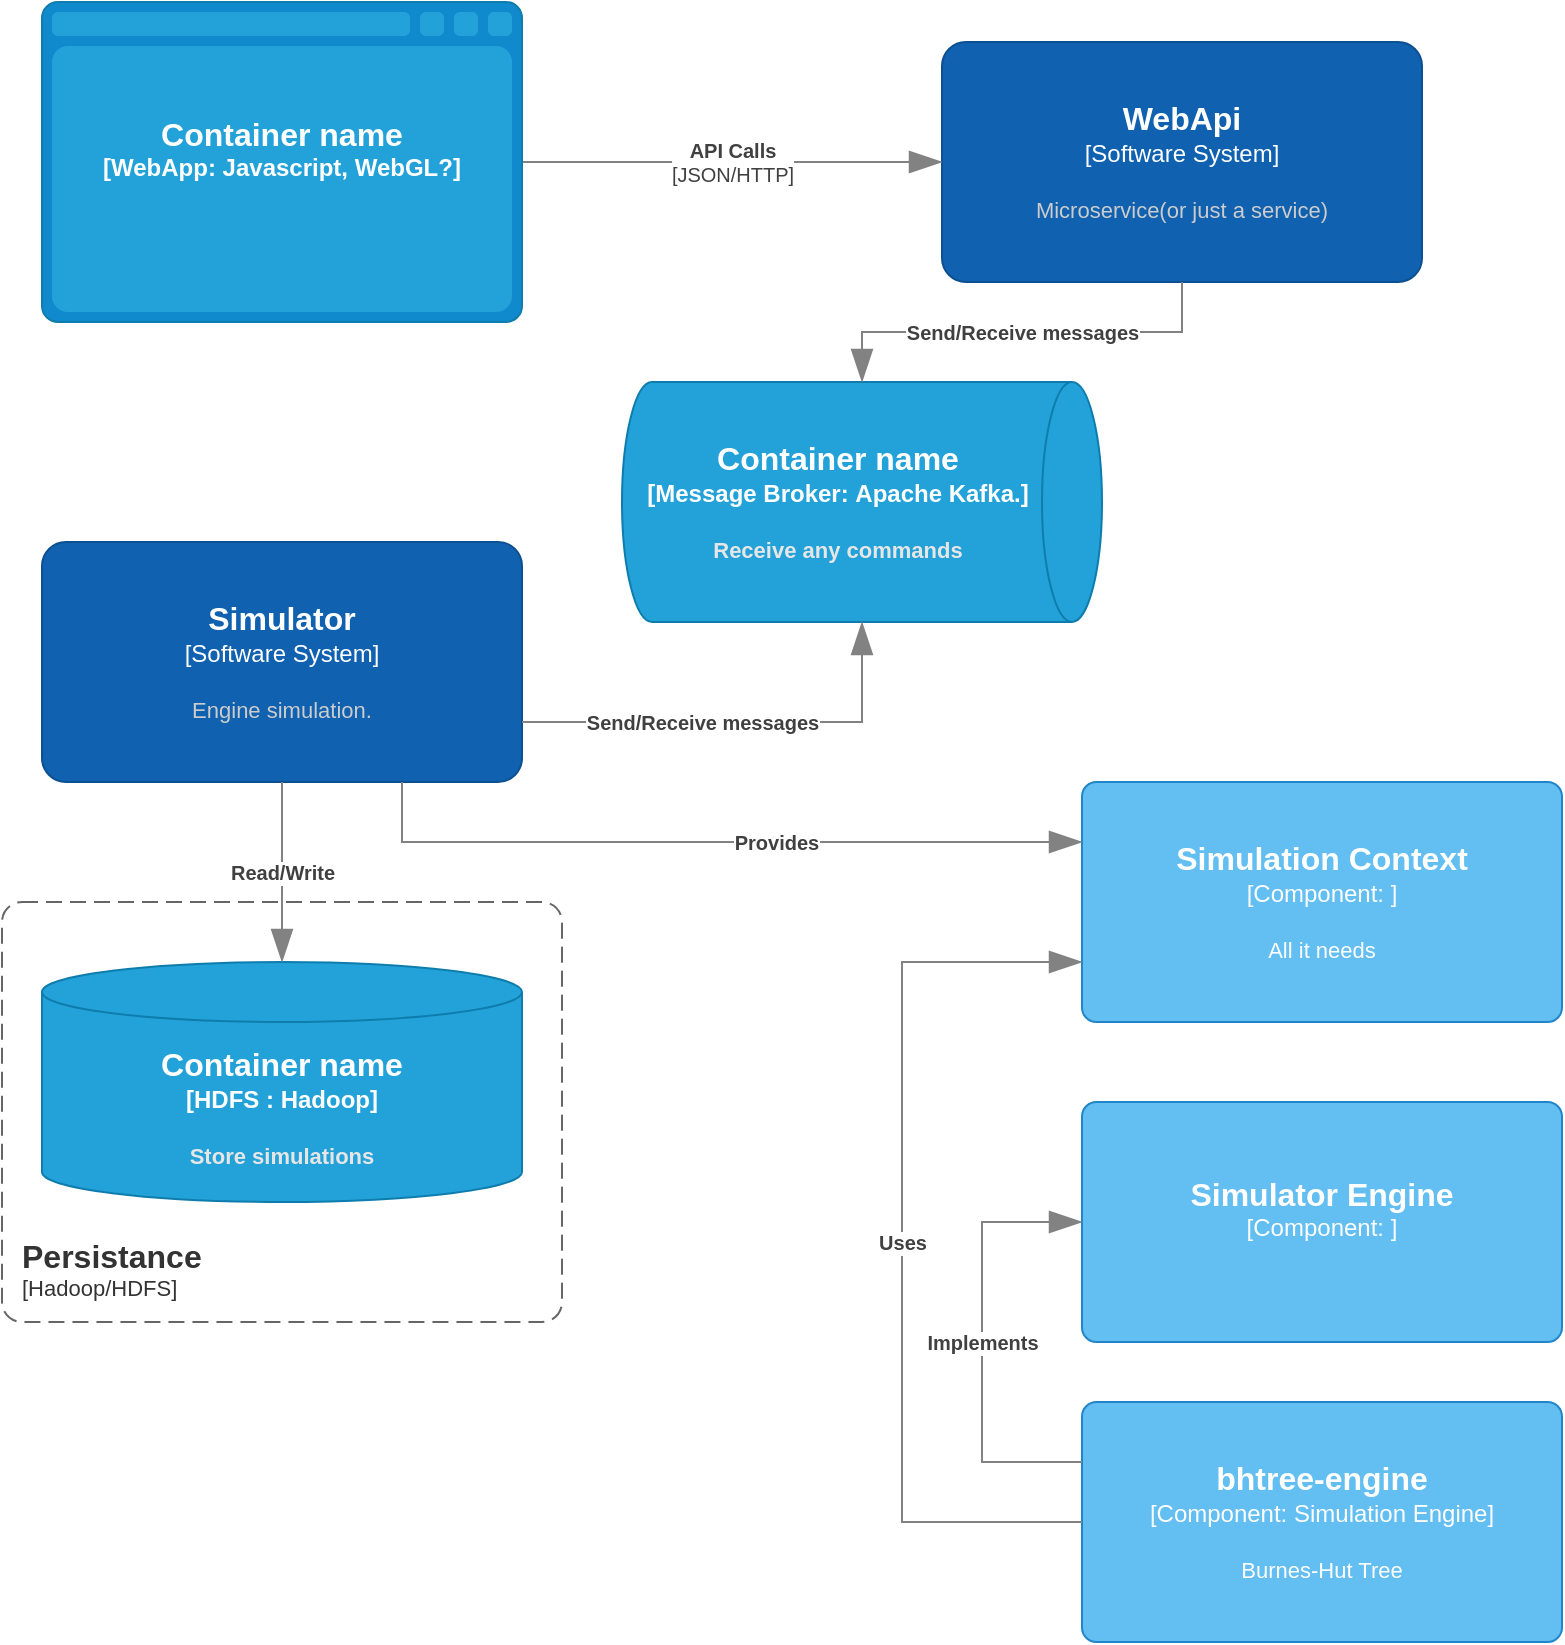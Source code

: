 <mxfile version="16.1.0" type="github" pages="5">
  <diagram id="YG-1NZGBjE733tGzRl-S" name="Diagram">
    <mxGraphModel dx="1422" dy="788" grid="1" gridSize="10" guides="1" tooltips="1" connect="1" arrows="1" fold="1" page="1" pageScale="1" pageWidth="850" pageHeight="1100" math="0" shadow="0">
      <root>
        <mxCell id="0" />
        <mxCell id="1" parent="0" />
        <mxCell id="CZbMaSfe78tSnNFLi6Lr-22" value="" style="group" parent="1" vertex="1" connectable="0">
          <mxGeometry x="50" y="490" width="280" height="210" as="geometry" />
        </mxCell>
        <object placeholders="1" c4Name="Persistance" c4Type="SystemScopeBoundary" c4Application="Hadoop/HDFS" label="&lt;font style=&quot;font-size: 16px&quot;&gt;&lt;b&gt;&lt;div style=&quot;text-align: left&quot;&gt;%c4Name%&lt;/div&gt;&lt;/b&gt;&lt;/font&gt;&lt;div style=&quot;text-align: left&quot;&gt;[%c4Application%]&lt;/div&gt;" id="CZbMaSfe78tSnNFLi6Lr-13">
          <mxCell style="rounded=1;fontSize=11;whiteSpace=wrap;html=1;dashed=1;arcSize=20;fillColor=none;strokeColor=#666666;fontColor=#333333;labelBackgroundColor=none;align=left;verticalAlign=bottom;labelBorderColor=none;spacingTop=0;spacing=10;dashPattern=8 4;metaEdit=1;rotatable=0;perimeter=rectanglePerimeter;noLabel=0;labelPadding=0;allowArrows=0;connectable=0;expand=0;recursiveResize=0;editable=1;pointerEvents=0;absoluteArcSize=1;metaData={&quot;c4Type&quot;:{&quot;editable&quot;:false}};points=[[0.25,0,0],[0.5,0,0],[0.75,0,0],[1,0.25,0],[1,0.5,0],[1,0.75,0],[0.75,1,0],[0.5,1,0],[0.25,1,0],[0,0.75,0],[0,0.5,0],[0,0.25,0]];" parent="CZbMaSfe78tSnNFLi6Lr-22" vertex="1">
            <mxGeometry width="280" height="210" as="geometry" />
          </mxCell>
        </object>
        <object placeholders="1" c4Type="Container name" c4Container="HDFS " c4Technology="Hadoop" c4Description="Store simulations" label="&lt;font style=&quot;font-size: 16px&quot;&gt;&lt;b&gt;%c4Type%&lt;/font&gt;&lt;div&gt;[%c4Container%:&amp;nbsp;%c4Technology%]&lt;/div&gt;&lt;br&gt;&lt;div&gt;&lt;font style=&quot;font-size: 11px&quot;&gt;&lt;font color=&quot;#E6E6E6&quot;&gt;%c4Description%&lt;/font&gt;&lt;/div&gt;" id="CZbMaSfe78tSnNFLi6Lr-14">
          <mxCell style="shape=cylinder3;size=15;whiteSpace=wrap;html=1;boundedLbl=1;rounded=0;labelBackgroundColor=none;fillColor=#23A2D9;fontSize=12;fontColor=#ffffff;align=center;strokeColor=#0E7DAD;metaEdit=1;points=[[0.5,0,0],[1,0.25,0],[1,0.5,0],[1,0.75,0],[0.5,1,0],[0,0.75,0],[0,0.5,0],[0,0.25,0]];metaData={&quot;c4Type&quot;:{&quot;editable&quot;:false}};resizable=0;" parent="CZbMaSfe78tSnNFLi6Lr-22" vertex="1">
            <mxGeometry x="20" y="30" width="240" height="120" as="geometry" />
          </mxCell>
        </object>
        <object placeholders="1" c4Name="Simulator" c4Type="Software System" c4Description="Engine simulation." label="&lt;font style=&quot;font-size: 16px&quot;&gt;&lt;b&gt;%c4Name%&lt;/b&gt;&lt;/font&gt;&lt;div&gt;[%c4Type%]&lt;/div&gt;&lt;br&gt;&lt;div&gt;&lt;font style=&quot;font-size: 11px&quot;&gt;&lt;font color=&quot;#cccccc&quot;&gt;%c4Description%&lt;/font&gt;&lt;/div&gt;" id="CZbMaSfe78tSnNFLi6Lr-9">
          <mxCell style="rounded=1;whiteSpace=wrap;html=1;labelBackgroundColor=none;fillColor=#1061B0;fontColor=#ffffff;align=center;arcSize=10;strokeColor=#0D5091;metaEdit=1;metaData={&quot;c4Type&quot;:{&quot;editable&quot;:false}};resizable=0;points=[[0.25,0,0],[0.5,0,0],[0.75,0,0],[1,0.25,0],[1,0.5,0],[1,0.75,0],[0.75,1,0],[0.5,1,0],[0.25,1,0],[0,0.75,0],[0,0.5,0],[0,0.25,0]];" parent="1" vertex="1">
            <mxGeometry x="70" y="310" width="240" height="120" as="geometry" />
          </mxCell>
        </object>
        <object placeholders="1" c4Name="WebApi" c4Type="Software System" c4Description="Microservice(or just a service)" label="&lt;font style=&quot;font-size: 16px&quot;&gt;&lt;b&gt;%c4Name%&lt;/b&gt;&lt;/font&gt;&lt;div&gt;[%c4Type%]&lt;/div&gt;&lt;br&gt;&lt;div&gt;&lt;font style=&quot;font-size: 11px&quot;&gt;&lt;font color=&quot;#cccccc&quot;&gt;%c4Description%&lt;/font&gt;&lt;/div&gt;" id="CZbMaSfe78tSnNFLi6Lr-10">
          <mxCell style="rounded=1;whiteSpace=wrap;html=1;labelBackgroundColor=none;fillColor=#1061B0;fontColor=#ffffff;align=center;arcSize=10;strokeColor=#0D5091;metaEdit=1;metaData={&quot;c4Type&quot;:{&quot;editable&quot;:false}};resizable=0;points=[[0.25,0,0],[0.5,0,0],[0.75,0,0],[1,0.25,0],[1,0.5,0],[1,0.75,0],[0.75,1,0],[0.5,1,0],[0.25,1,0],[0,0.75,0],[0,0.5,0],[0,0.25,0]];" parent="1" vertex="1">
            <mxGeometry x="520" y="60" width="240" height="120" as="geometry" />
          </mxCell>
        </object>
        <object placeholders="1" c4Type="Relationship" c4Description="Read/Write" label="&lt;div style=&quot;text-align: left&quot;&gt;&lt;div style=&quot;text-align: center&quot;&gt;&lt;b&gt;%c4Description%&lt;/b&gt;&lt;/div&gt;" id="CZbMaSfe78tSnNFLi6Lr-15">
          <mxCell style="endArrow=blockThin;html=1;fontSize=10;fontColor=#404040;strokeWidth=1;endFill=1;strokeColor=#828282;elbow=vertical;metaEdit=1;endSize=14;startSize=14;jumpStyle=arc;jumpSize=16;rounded=0;edgeStyle=orthogonalEdgeStyle;" parent="1" source="CZbMaSfe78tSnNFLi6Lr-9" target="CZbMaSfe78tSnNFLi6Lr-14" edge="1">
            <mxGeometry width="240" relative="1" as="geometry">
              <mxPoint x="420" y="260" as="sourcePoint" />
              <mxPoint x="660" y="260" as="targetPoint" />
            </mxGeometry>
          </mxCell>
        </object>
        <object placeholders="1" c4Type="Container name" c4Container="Message Broker" c4Technology="Apache Kafka." c4Description="Receive any commands" label="&lt;font style=&quot;font-size: 16px&quot;&gt;&lt;b&gt;%c4Type%&lt;/font&gt;&lt;div&gt;[%c4Container%:&amp;nbsp;%c4Technology%]&lt;/div&gt;&lt;br&gt;&lt;div&gt;&lt;font style=&quot;font-size: 11px&quot;&gt;&lt;font color=&quot;#E6E6E6&quot;&gt;%c4Description%&lt;/font&gt;&lt;/div&gt;" id="CZbMaSfe78tSnNFLi6Lr-17">
          <mxCell style="shape=cylinder3;size=15;direction=south;whiteSpace=wrap;html=1;boundedLbl=1;rounded=0;labelBackgroundColor=none;fillColor=#23A2D9;fontSize=12;fontColor=#ffffff;align=center;strokeColor=#0E7DAD;metaEdit=1;points=[[0.5,0,0],[1,0.25,0],[1,0.5,0],[1,0.75,0],[0.5,1,0],[0,0.75,0],[0,0.5,0],[0,0.25,0]];metaData={&quot;c4Type&quot;:{&quot;editable&quot;:false}};resizable=0;" parent="1" vertex="1">
            <mxGeometry x="360" y="230" width="240" height="120" as="geometry" />
          </mxCell>
        </object>
        <object placeholders="1" c4Type="Relationship" c4Description="Send/Receive messages" label="&lt;div style=&quot;text-align: left&quot;&gt;&lt;div style=&quot;text-align: center&quot;&gt;&lt;b&gt;%c4Description%&lt;/b&gt;&lt;/div&gt;" id="CZbMaSfe78tSnNFLi6Lr-18">
          <mxCell style="endArrow=blockThin;html=1;fontSize=10;fontColor=#404040;strokeWidth=1;endFill=1;strokeColor=#828282;elbow=vertical;metaEdit=1;endSize=14;startSize=14;jumpStyle=arc;jumpSize=16;rounded=0;edgeStyle=orthogonalEdgeStyle;" parent="1" source="CZbMaSfe78tSnNFLi6Lr-10" target="CZbMaSfe78tSnNFLi6Lr-17" edge="1">
            <mxGeometry width="240" relative="1" as="geometry">
              <mxPoint x="300" y="270" as="sourcePoint" />
              <mxPoint x="540" y="270" as="targetPoint" />
            </mxGeometry>
          </mxCell>
        </object>
        <object placeholders="1" c4Type="Relationship" c4Description="Send/Receive messages" label="&lt;div style=&quot;text-align: left&quot;&gt;&lt;div style=&quot;text-align: center&quot;&gt;&lt;b&gt;%c4Description%&lt;/b&gt;&lt;/div&gt;" id="CZbMaSfe78tSnNFLi6Lr-19">
          <mxCell style="endArrow=blockThin;html=1;fontSize=10;fontColor=#404040;strokeWidth=1;endFill=1;strokeColor=#828282;elbow=vertical;metaEdit=1;endSize=14;startSize=14;jumpStyle=arc;jumpSize=16;rounded=0;edgeStyle=orthogonalEdgeStyle;entryX=1;entryY=0.5;entryDx=0;entryDy=0;entryPerimeter=0;exitX=1;exitY=0.75;exitDx=0;exitDy=0;exitPerimeter=0;" parent="1" source="CZbMaSfe78tSnNFLi6Lr-9" target="CZbMaSfe78tSnNFLi6Lr-17" edge="1">
            <mxGeometry x="-0.182" width="240" relative="1" as="geometry">
              <mxPoint x="320" y="370" as="sourcePoint" />
              <mxPoint x="520" y="320" as="targetPoint" />
              <mxPoint as="offset" />
            </mxGeometry>
          </mxCell>
        </object>
        <object placeholders="1" c4Type="Relationship" c4Technology="JSON/HTTP" c4Description="API Calls" label="&lt;div style=&quot;text-align: left&quot;&gt;&lt;div style=&quot;text-align: center&quot;&gt;&lt;b&gt;%c4Description%&lt;/b&gt;&lt;/div&gt;&lt;div style=&quot;text-align: center&quot;&gt;[%c4Technology%]&lt;/div&gt;&lt;/div&gt;" id="CZbMaSfe78tSnNFLi6Lr-21">
          <mxCell style="endArrow=blockThin;html=1;fontSize=10;fontColor=#404040;strokeWidth=1;endFill=1;strokeColor=#828282;elbow=vertical;metaEdit=1;endSize=14;startSize=14;jumpStyle=arc;jumpSize=16;rounded=0;edgeStyle=orthogonalEdgeStyle;" parent="1" source="CZbMaSfe78tSnNFLi6Lr-40" target="CZbMaSfe78tSnNFLi6Lr-10" edge="1">
            <mxGeometry width="240" relative="1" as="geometry">
              <mxPoint x="310" y="120" as="sourcePoint" />
              <mxPoint x="440" y="160" as="targetPoint" />
            </mxGeometry>
          </mxCell>
        </object>
        <object placeholders="1" c4Name="Simulation Context" c4Type="Component" c4Technology="" c4Description="All it needs" label="&lt;font style=&quot;font-size: 16px&quot;&gt;&lt;b&gt;%c4Name%&lt;/b&gt;&lt;/font&gt;&lt;div&gt;[%c4Type%: %c4Technology%]&lt;/div&gt;&lt;br&gt;&lt;div&gt;&lt;font style=&quot;font-size: 11px&quot;&gt;%c4Description%&lt;/font&gt;&lt;/div&gt;" id="CZbMaSfe78tSnNFLi6Lr-24">
          <mxCell style="rounded=1;whiteSpace=wrap;html=1;labelBackgroundColor=none;fillColor=#63BEF2;fontColor=#ffffff;align=center;arcSize=6;strokeColor=#2086C9;metaEdit=1;metaData={&quot;c4Type&quot;:{&quot;editable&quot;:false}};resizable=0;points=[[0.25,0,0],[0.5,0,0],[0.75,0,0],[1,0.25,0],[1,0.5,0],[1,0.75,0],[0.75,1,0],[0.5,1,0],[0.25,1,0],[0,0.75,0],[0,0.5,0],[0,0.25,0]];" parent="1" vertex="1">
            <mxGeometry x="590" y="430" width="240" height="120" as="geometry" />
          </mxCell>
        </object>
        <object placeholders="1" c4Type="Relationship" c4Description="Provides" label="&lt;div style=&quot;text-align: left&quot;&gt;&lt;div style=&quot;text-align: center&quot;&gt;&lt;b&gt;%c4Description%&lt;/b&gt;&lt;/div&gt;" id="CZbMaSfe78tSnNFLi6Lr-31">
          <mxCell style="endArrow=blockThin;html=1;fontSize=10;fontColor=#404040;strokeWidth=1;endFill=1;strokeColor=#828282;elbow=vertical;metaEdit=1;endSize=14;startSize=14;jumpStyle=arc;jumpSize=16;rounded=0;edgeStyle=orthogonalEdgeStyle;entryX=0;entryY=0.25;entryDx=0;entryDy=0;entryPerimeter=0;exitX=0.75;exitY=1;exitDx=0;exitDy=0;exitPerimeter=0;" parent="1" source="CZbMaSfe78tSnNFLi6Lr-9" target="CZbMaSfe78tSnNFLi6Lr-24" edge="1">
            <mxGeometry x="0.172" width="240" relative="1" as="geometry">
              <mxPoint x="260" y="460" as="sourcePoint" />
              <mxPoint x="500" y="460" as="targetPoint" />
              <mxPoint as="offset" />
            </mxGeometry>
          </mxCell>
        </object>
        <object placeholders="1" c4Name="bhtree-engine" c4Type="Component" c4Technology="Simulation Engine" c4Description="Burnes-Hut Tree" label="&lt;font style=&quot;font-size: 16px&quot;&gt;&lt;b&gt;%c4Name%&lt;/b&gt;&lt;/font&gt;&lt;div&gt;[%c4Type%: %c4Technology%]&lt;/div&gt;&lt;br&gt;&lt;div&gt;&lt;font style=&quot;font-size: 11px&quot;&gt;%c4Description%&lt;/font&gt;&lt;/div&gt;" id="CZbMaSfe78tSnNFLi6Lr-33">
          <mxCell style="rounded=1;whiteSpace=wrap;html=1;labelBackgroundColor=none;fillColor=#63BEF2;fontColor=#ffffff;align=center;arcSize=6;strokeColor=#2086C9;metaEdit=1;metaData={&quot;c4Type&quot;:{&quot;editable&quot;:false}};resizable=0;points=[[0.25,0,0],[0.5,0,0],[0.75,0,0],[1,0.25,0],[1,0.5,0],[1,0.75,0],[0.75,1,0],[0.5,1,0],[0.25,1,0],[0,0.75,0],[0,0.5,0],[0,0.25,0]];" parent="1" vertex="1">
            <mxGeometry x="590" y="740" width="240" height="120" as="geometry" />
          </mxCell>
        </object>
        <object placeholders="1" c4Name="Simulator Engine" c4Type="Component" c4Technology="" c4Description="" label="&lt;font style=&quot;font-size: 16px&quot;&gt;&lt;b&gt;%c4Name%&lt;/b&gt;&lt;/font&gt;&lt;div&gt;[%c4Type%: %c4Technology%]&lt;/div&gt;&lt;br&gt;&lt;div&gt;&lt;font style=&quot;font-size: 11px&quot;&gt;%c4Description%&lt;/font&gt;&lt;/div&gt;" id="CZbMaSfe78tSnNFLi6Lr-34">
          <mxCell style="rounded=1;whiteSpace=wrap;html=1;labelBackgroundColor=none;fillColor=#63BEF2;fontColor=#ffffff;align=center;arcSize=6;strokeColor=#2086C9;metaEdit=1;metaData={&quot;c4Type&quot;:{&quot;editable&quot;:false}};resizable=0;points=[[0.25,0,0],[0.5,0,0],[0.75,0,0],[1,0.25,0],[1,0.5,0],[1,0.75,0],[0.75,1,0],[0.5,1,0],[0.25,1,0],[0,0.75,0],[0,0.5,0],[0,0.25,0]];" parent="1" vertex="1">
            <mxGeometry x="590" y="590" width="240" height="120" as="geometry" />
          </mxCell>
        </object>
        <object placeholders="1" c4Type="Relationship" c4Description="Uses" label="&lt;div style=&quot;text-align: left&quot;&gt;&lt;div style=&quot;text-align: center&quot;&gt;&lt;b&gt;%c4Description%&lt;/b&gt;&lt;/div&gt;" id="CZbMaSfe78tSnNFLi6Lr-37">
          <mxCell style="endArrow=blockThin;html=1;fontSize=10;fontColor=#404040;strokeWidth=1;endFill=1;strokeColor=#828282;elbow=vertical;metaEdit=1;endSize=14;startSize=14;jumpStyle=arc;jumpSize=16;rounded=0;edgeStyle=orthogonalEdgeStyle;entryX=0;entryY=0.75;entryDx=0;entryDy=0;entryPerimeter=0;exitX=0;exitY=0.5;exitDx=0;exitDy=0;exitPerimeter=0;" parent="1" source="CZbMaSfe78tSnNFLi6Lr-33" target="CZbMaSfe78tSnNFLi6Lr-24" edge="1">
            <mxGeometry width="240" relative="1" as="geometry">
              <mxPoint x="360" y="670" as="sourcePoint" />
              <mxPoint x="600" y="670" as="targetPoint" />
              <Array as="points">
                <mxPoint x="500" y="800" />
                <mxPoint x="500" y="520" />
              </Array>
            </mxGeometry>
          </mxCell>
        </object>
        <object placeholders="1" c4Type="Relationship" c4Description="Implements" label="&lt;div style=&quot;text-align: left&quot;&gt;&lt;div style=&quot;text-align: center&quot;&gt;&lt;b&gt;%c4Description%&lt;/b&gt;&lt;/div&gt;" id="CZbMaSfe78tSnNFLi6Lr-38">
          <mxCell style="endArrow=blockThin;html=1;fontSize=10;fontColor=#404040;strokeWidth=1;endFill=1;strokeColor=#828282;elbow=vertical;metaEdit=1;endSize=14;startSize=14;jumpStyle=arc;jumpSize=16;rounded=0;edgeStyle=orthogonalEdgeStyle;entryX=0;entryY=0.5;entryDx=0;entryDy=0;entryPerimeter=0;exitX=0;exitY=0.25;exitDx=0;exitDy=0;exitPerimeter=0;" parent="1" source="CZbMaSfe78tSnNFLi6Lr-33" target="CZbMaSfe78tSnNFLi6Lr-34" edge="1">
            <mxGeometry width="240" relative="1" as="geometry">
              <mxPoint x="500" y="810" as="sourcePoint" />
              <mxPoint x="500" y="530" as="targetPoint" />
              <Array as="points">
                <mxPoint x="540" y="770" />
                <mxPoint x="540" y="650" />
              </Array>
            </mxGeometry>
          </mxCell>
        </object>
        <object c4Type="Container name" c4Container="WebApp" c4Technology="Javascript, WebGL?" c4Description="" label="&lt;font style=&quot;font-size: 16px&quot;&gt;&lt;b&gt;%c4Type%&lt;/font&gt;&lt;div&gt;[%c4Container%:&amp;nbsp;%c4Technology%]&lt;/div&gt;&lt;br&gt;&lt;div&gt;&lt;font style=&quot;font-size: 11px&quot;&gt;&lt;font color=&quot;#E6E6E6&quot;&gt;%c4Description%&lt;/font&gt;&lt;/div&gt;" placeholders="1" id="CZbMaSfe78tSnNFLi6Lr-40">
          <mxCell style="shape=mxgraph.c4.webBrowserContainer;whiteSpace=wrap;html=1;boundedLbl=1;rounded=0;labelBackgroundColor=none;fillColor=#118ACD;fontSize=12;fontColor=#ffffff;align=center;strokeColor=#0E7DAD;metaEdit=1;points=[[0.5,0,0],[1,0.25,0],[1,0.5,0],[1,0.75,0],[0.5,1,0],[0,0.75,0],[0,0.5,0],[0,0.25,0]];metaData={&quot;c4Type&quot;:{&quot;editable&quot;:false}};resizable=0;" parent="1" vertex="1">
            <mxGeometry x="70" y="40" width="240" height="160" as="geometry" />
          </mxCell>
        </object>
      </root>
    </mxGraphModel>
  </diagram>
  <diagram id="TD5yUzMNEA-Y_0tg9mnN" name="Simulation - SMD">
    <mxGraphModel dx="1422" dy="788" grid="1" gridSize="10" guides="1" tooltips="1" connect="1" arrows="1" fold="1" page="1" pageScale="1" pageWidth="850" pageHeight="1100" math="0" shadow="0">
      <root>
        <mxCell id="cbEDff0OEaNYS-RPYu_h-0" />
        <mxCell id="cbEDff0OEaNYS-RPYu_h-1" parent="cbEDff0OEaNYS-RPYu_h-0" />
        <mxCell id="cbEDff0OEaNYS-RPYu_h-2" value="Empty" style="ellipse;shape=doubleEllipse;html=1;dashed=0;whitespace=wrap;aspect=fixed;rounded=1;sketch=1;" parent="cbEDff0OEaNYS-RPYu_h-1" vertex="1">
          <mxGeometry x="60" y="80" width="70" height="70" as="geometry" />
        </mxCell>
        <mxCell id="cbEDff0OEaNYS-RPYu_h-3" value="Waiting" style="shape=ellipse;html=1;dashed=0;whitespace=wrap;aspect=fixed;perimeter=ellipsePerimeter;rounded=1;sketch=1;" parent="cbEDff0OEaNYS-RPYu_h-1" vertex="1">
          <mxGeometry x="50" y="280" width="90" height="90" as="geometry" />
        </mxCell>
        <mxCell id="cbEDff0OEaNYS-RPYu_h-4" value="" style="endArrow=classic;html=1;curved=1;sketch=1;" parent="cbEDff0OEaNYS-RPYu_h-1" source="cbEDff0OEaNYS-RPYu_h-2" target="cbEDff0OEaNYS-RPYu_h-3" edge="1">
          <mxGeometry width="50" height="50" relative="1" as="geometry">
            <mxPoint x="400" y="390" as="sourcePoint" />
            <mxPoint x="450" y="340" as="targetPoint" />
            <Array as="points">
              <mxPoint x="10" y="200" />
            </Array>
          </mxGeometry>
        </mxCell>
        <mxCell id="cbEDff0OEaNYS-RPYu_h-5" value="&lt;div&gt;Created&lt;/div&gt;" style="edgeLabel;html=1;align=center;verticalAlign=middle;resizable=0;points=[];rounded=1;sketch=1;" parent="cbEDff0OEaNYS-RPYu_h-4" vertex="1" connectable="0">
          <mxGeometry x="0.246" relative="1" as="geometry">
            <mxPoint x="11" y="-18" as="offset" />
          </mxGeometry>
        </mxCell>
        <mxCell id="cbEDff0OEaNYS-RPYu_h-6" value="" style="endArrow=classic;html=1;rounded=0;sketch=1;curved=1;" parent="cbEDff0OEaNYS-RPYu_h-1" source="cbEDff0OEaNYS-RPYu_h-3" target="cbEDff0OEaNYS-RPYu_h-7" edge="1">
          <mxGeometry width="50" height="50" relative="1" as="geometry">
            <mxPoint x="310" y="420" as="sourcePoint" />
            <mxPoint x="180" y="480" as="targetPoint" />
            <Array as="points">
              <mxPoint x="60" y="450" />
            </Array>
          </mxGeometry>
        </mxCell>
        <mxCell id="cbEDff0OEaNYS-RPYu_h-8" value="Started" style="edgeLabel;html=1;align=center;verticalAlign=middle;resizable=0;points=[];labelBackgroundColor=default;fontColor=default;" parent="cbEDff0OEaNYS-RPYu_h-6" vertex="1" connectable="0">
          <mxGeometry x="-0.329" y="-13" relative="1" as="geometry">
            <mxPoint x="11" y="18" as="offset" />
          </mxGeometry>
        </mxCell>
        <mxCell id="cbEDff0OEaNYS-RPYu_h-7" value="Running" style="shape=ellipse;html=1;dashed=0;whitespace=wrap;aspect=fixed;perimeter=ellipsePerimeter;rounded=1;sketch=1;" parent="cbEDff0OEaNYS-RPYu_h-1" vertex="1">
          <mxGeometry x="100" y="490" width="90" height="90" as="geometry" />
        </mxCell>
        <mxCell id="cbEDff0OEaNYS-RPYu_h-12" value="" style="endArrow=classic;html=1;rounded=0;sketch=1;curved=1;" parent="cbEDff0OEaNYS-RPYu_h-1" source="cbEDff0OEaNYS-RPYu_h-7" target="cbEDff0OEaNYS-RPYu_h-16" edge="1">
          <mxGeometry width="50" height="50" relative="1" as="geometry">
            <mxPoint x="250" y="510" as="sourcePoint" />
            <mxPoint x="288.135" y="400.54" as="targetPoint" />
          </mxGeometry>
        </mxCell>
        <mxCell id="cbEDff0OEaNYS-RPYu_h-15" value="Failure" style="edgeLabel;html=1;align=center;verticalAlign=middle;resizable=0;points=[];" parent="cbEDff0OEaNYS-RPYu_h-12" vertex="1" connectable="0">
          <mxGeometry x="-0.304" y="-3" relative="1" as="geometry">
            <mxPoint x="-1" as="offset" />
          </mxGeometry>
        </mxCell>
        <mxCell id="cbEDff0OEaNYS-RPYu_h-13" value="" style="endArrow=classic;html=1;rounded=0;sketch=1;curved=1;" parent="cbEDff0OEaNYS-RPYu_h-1" source="cbEDff0OEaNYS-RPYu_h-7" target="cbEDff0OEaNYS-RPYu_h-17" edge="1">
          <mxGeometry width="50" height="50" relative="1" as="geometry">
            <mxPoint x="190" y="585" as="sourcePoint" />
            <mxPoint x="302.74" y="607.475" as="targetPoint" />
          </mxGeometry>
        </mxCell>
        <mxCell id="cbEDff0OEaNYS-RPYu_h-14" value="Success" style="edgeLabel;html=1;align=center;verticalAlign=middle;resizable=0;points=[];" parent="cbEDff0OEaNYS-RPYu_h-13" vertex="1" connectable="0">
          <mxGeometry x="-0.371" y="-1" relative="1" as="geometry">
            <mxPoint y="1" as="offset" />
          </mxGeometry>
        </mxCell>
        <mxCell id="cbEDff0OEaNYS-RPYu_h-16" value="Failed" style="shape=ellipse;html=1;dashed=0;whitespace=wrap;aspect=fixed;perimeter=ellipsePerimeter;rounded=1;sketch=1;" parent="cbEDff0OEaNYS-RPYu_h-1" vertex="1">
          <mxGeometry x="290" y="430" width="60" height="60" as="geometry" />
        </mxCell>
        <mxCell id="cbEDff0OEaNYS-RPYu_h-17" value="Done" style="shape=ellipse;html=1;dashed=0;whitespace=wrap;aspect=fixed;perimeter=ellipsePerimeter;rounded=1;sketch=1;" parent="cbEDff0OEaNYS-RPYu_h-1" vertex="1">
          <mxGeometry x="270" y="570" width="60" height="60" as="geometry" />
        </mxCell>
        <mxCell id="cbEDff0OEaNYS-RPYu_h-18" value="To Removed" style="shape=ellipse;html=1;dashed=0;whitespace=wrap;aspect=fixed;strokeWidth=5;perimeter=ellipsePerimeter;rounded=1;sketch=1;" parent="cbEDff0OEaNYS-RPYu_h-1" vertex="1">
          <mxGeometry x="440" y="450" width="90" height="90" as="geometry" />
        </mxCell>
        <mxCell id="cbEDff0OEaNYS-RPYu_h-19" value="" style="endArrow=classic;html=1;rounded=0;sketch=1;curved=1;" parent="cbEDff0OEaNYS-RPYu_h-1" source="cbEDff0OEaNYS-RPYu_h-17" target="cbEDff0OEaNYS-RPYu_h-18" edge="1">
          <mxGeometry width="50" height="50" relative="1" as="geometry">
            <mxPoint x="320" y="680" as="sourcePoint" />
            <mxPoint x="370" y="630" as="targetPoint" />
          </mxGeometry>
        </mxCell>
        <mxCell id="cbEDff0OEaNYS-RPYu_h-21" value="Expire" style="edgeLabel;html=1;align=center;verticalAlign=middle;resizable=0;points=[];" parent="cbEDff0OEaNYS-RPYu_h-19" vertex="1" connectable="0">
          <mxGeometry x="-0.339" y="-3" relative="1" as="geometry">
            <mxPoint x="22" y="-15" as="offset" />
          </mxGeometry>
        </mxCell>
        <mxCell id="cbEDff0OEaNYS-RPYu_h-20" value="" style="endArrow=classic;html=1;rounded=0;sketch=1;curved=1;" parent="cbEDff0OEaNYS-RPYu_h-1" source="cbEDff0OEaNYS-RPYu_h-16" target="cbEDff0OEaNYS-RPYu_h-18" edge="1">
          <mxGeometry width="50" height="50" relative="1" as="geometry">
            <mxPoint x="335.321" y="593.911" as="sourcePoint" />
            <mxPoint x="406.92" y="548.977" as="targetPoint" />
          </mxGeometry>
        </mxCell>
        <mxCell id="cbEDff0OEaNYS-RPYu_h-22" value="Expire" style="edgeLabel;html=1;align=center;verticalAlign=middle;resizable=0;points=[];" parent="cbEDff0OEaNYS-RPYu_h-20" vertex="1" connectable="0">
          <mxGeometry x="0.528" relative="1" as="geometry">
            <mxPoint x="-30" y="-11" as="offset" />
          </mxGeometry>
        </mxCell>
        <mxCell id="cbEDff0OEaNYS-RPYu_h-23" value="" style="endArrow=classic;html=1;rounded=0;sketch=1;curved=1;" parent="cbEDff0OEaNYS-RPYu_h-1" source="cbEDff0OEaNYS-RPYu_h-16" target="cbEDff0OEaNYS-RPYu_h-7" edge="1">
          <mxGeometry width="50" height="50" relative="1" as="geometry">
            <mxPoint x="189.107" y="515.645" as="sourcePoint" />
            <mxPoint x="240" y="310" as="targetPoint" />
            <Array as="points">
              <mxPoint x="190" y="350" />
            </Array>
          </mxGeometry>
        </mxCell>
        <mxCell id="cbEDff0OEaNYS-RPYu_h-24" value="Retry" style="edgeLabel;html=1;align=center;verticalAlign=middle;resizable=0;points=[];" parent="cbEDff0OEaNYS-RPYu_h-23" vertex="1" connectable="0">
          <mxGeometry x="-0.304" y="-3" relative="1" as="geometry">
            <mxPoint x="-3" y="26" as="offset" />
          </mxGeometry>
        </mxCell>
      </root>
    </mxGraphModel>
  </diagram>
  <diagram id="6IvnLzwdjDR4s4KKOKj7" name="Simulator : Clerk">
    <mxGraphModel dx="1422" dy="788" grid="1" gridSize="10" guides="1" tooltips="1" connect="1" arrows="1" fold="1" page="1" pageScale="1" pageWidth="850" pageHeight="1100" math="0" shadow="0">
      <root>
        <mxCell id="o4jnGBrPJfQ-jdHMLaOo-0" />
        <mxCell id="o4jnGBrPJfQ-jdHMLaOo-1" parent="o4jnGBrPJfQ-jdHMLaOo-0" />
        <object placeholders="1" c4Name="Clerk" c4Type="Component" c4Technology="Akka" c4Description="" label="&lt;font style=&quot;font-size: 16px&quot;&gt;&lt;b&gt;%c4Name%&lt;/b&gt;&lt;/font&gt;&lt;div&gt;[%c4Type%: %c4Technology%]&lt;/div&gt;&lt;br&gt;&lt;div&gt;&lt;font style=&quot;font-size: 11px&quot;&gt;%c4Description%&lt;/font&gt;&lt;/div&gt;" id="o4jnGBrPJfQ-jdHMLaOo-2">
          <mxCell style="rounded=1;whiteSpace=wrap;html=1;labelBackgroundColor=none;fillColor=#63BEF2;fontColor=#000000;align=center;arcSize=6;strokeColor=#2086C9;metaEdit=1;metaData={&quot;c4Type&quot;:{&quot;editable&quot;:false}};resizable=0;points=[[0.25,0,0],[0.5,0,0],[0.75,0,0],[1,0.25,0],[1,0.5,0],[1,0.75,0],[0.75,1,0],[0.5,1,0],[0.25,1,0],[0,0.75,0],[0,0.5,0],[0,0.25,0]];sketch=1;" parent="o4jnGBrPJfQ-jdHMLaOo-1" vertex="1">
            <mxGeometry x="320" y="260" width="240" height="120" as="geometry" />
          </mxCell>
        </object>
        <object placeholders="1" c4Name="stars-simulation-notification" c4Type="Container" c4Technology="Apache Kafka" c4Description="" label="&lt;font style=&quot;font-size: 16px&quot;&gt;&lt;b&gt;%c4Name%&lt;/b&gt;&lt;/font&gt;&lt;div&gt;[%c4Type%: %c4Technology%]&lt;/div&gt;&lt;br&gt;&lt;div&gt;&lt;font style=&quot;font-size: 11px&quot;&gt;&lt;font&gt;%c4Description%&lt;/font&gt;&lt;/font&gt;&lt;/div&gt;" id="o4jnGBrPJfQ-jdHMLaOo-5">
          <mxCell style="rounded=1;whiteSpace=wrap;html=1;fontSize=11;labelBackgroundColor=none;fillColor=#23A2D9;fontColor=#000000;align=center;arcSize=10;strokeColor=#0E7DAD;metaEdit=1;metaData={&quot;c4Type&quot;:{&quot;editable&quot;:false}};resizable=0;points=[[0.25,0,0],[0.5,0,0],[0.75,0,0],[1,0.25,0],[1,0.5,0],[1,0.75,0],[0.75,1,0],[0.5,1,0],[0.25,1,0],[0,0.75,0],[0,0.5,0],[0,0.25,0]];sketch=1;" parent="o4jnGBrPJfQ-jdHMLaOo-1" vertex="1">
            <mxGeometry x="520" y="20" width="240" height="120" as="geometry" />
          </mxCell>
        </object>
        <object placeholders="1" c4Name="stars-simulation" c4Type="Container" c4Technology="Apache Kafka" c4Description="" label="&lt;font style=&quot;font-size: 16px&quot;&gt;&lt;b&gt;%c4Name%&lt;/b&gt;&lt;/font&gt;&lt;div&gt;[%c4Type%: %c4Technology%]&lt;/div&gt;&lt;br&gt;&lt;div&gt;&lt;font style=&quot;font-size: 11px&quot;&gt;&lt;font&gt;%c4Description%&lt;/font&gt;&lt;/font&gt;&lt;/div&gt;" id="o4jnGBrPJfQ-jdHMLaOo-6">
          <mxCell style="rounded=1;whiteSpace=wrap;html=1;fontSize=11;labelBackgroundColor=none;fillColor=#23A2D9;fontColor=#000000;align=center;arcSize=10;strokeColor=#0E7DAD;metaEdit=1;metaData={&quot;c4Type&quot;:{&quot;editable&quot;:false}};resizable=0;points=[[0.25,0,0],[0.5,0,0],[0.75,0,0],[1,0.25,0],[1,0.5,0],[1,0.75,0],[0.75,1,0],[0.5,1,0],[0.25,1,0],[0,0.75,0],[0,0.5,0],[0,0.25,0]];sketch=1;" parent="o4jnGBrPJfQ-jdHMLaOo-1" vertex="1">
            <mxGeometry x="80" y="80" width="240" height="120" as="geometry" />
          </mxCell>
        </object>
        <object placeholders="1" c4Type="Relationship" c4Description="Simulation" label="&lt;div style=&quot;text-align: left&quot;&gt;&lt;div style=&quot;text-align: center&quot;&gt;&lt;b&gt;%c4Description%&lt;/b&gt;&lt;/div&gt;&lt;/div&gt;" id="o4jnGBrPJfQ-jdHMLaOo-8">
          <mxCell style="endArrow=blockThin;html=1;fontSize=10;fontColor=#404040;strokeWidth=1;endFill=1;strokeColor=#828282;elbow=vertical;metaEdit=1;endSize=14;startSize=14;jumpStyle=arc;jumpSize=16;rounded=0;edgeStyle=orthogonalEdgeStyle;labelBackgroundColor=default;sketch=1;" parent="o4jnGBrPJfQ-jdHMLaOo-1" source="o4jnGBrPJfQ-jdHMLaOo-6" target="o4jnGBrPJfQ-jdHMLaOo-2" edge="1">
            <mxGeometry x="-0.455" width="240" relative="1" as="geometry">
              <mxPoint x="340" y="290" as="sourcePoint" />
              <mxPoint x="580" y="290" as="targetPoint" />
              <Array as="points">
                <mxPoint x="220" y="320" />
              </Array>
              <mxPoint as="offset" />
            </mxGeometry>
          </mxCell>
        </object>
        <object placeholders="1" c4Name="Simulator Entity" c4Type="Component" c4Technology="Akka: EventSource" c4Description="" label="&lt;font style=&quot;font-size: 16px&quot;&gt;&lt;b&gt;%c4Name%&lt;/b&gt;&lt;/font&gt;&lt;div&gt;[%c4Type%: %c4Technology%]&lt;/div&gt;&lt;br&gt;&lt;div&gt;&lt;font style=&quot;font-size: 11px&quot;&gt;%c4Description%&lt;/font&gt;&lt;/div&gt;" id="o4jnGBrPJfQ-jdHMLaOo-9">
          <mxCell style="rounded=1;whiteSpace=wrap;html=1;labelBackgroundColor=none;fillColor=#63BEF2;fontColor=#000000;align=center;arcSize=6;strokeColor=#2086C9;metaEdit=1;metaData={&quot;c4Type&quot;:{&quot;editable&quot;:false}};resizable=0;points=[[0.25,0,0],[0.5,0,0],[0.75,0,0],[1,0.25,0],[1,0.5,0],[1,0.75,0],[0.75,1,0],[0.5,1,0],[0.25,1,0],[0,0.75,0],[0,0.5,0],[0,0.25,0]];sketch=1;shadow=0;glass=0;" parent="o4jnGBrPJfQ-jdHMLaOo-1" vertex="1">
            <mxGeometry x="80" y="440" width="240" height="120" as="geometry" />
          </mxCell>
        </object>
        <object placeholders="1" c4Type="Relationship" c4Description="CreateSimulation" label="&lt;div style=&quot;text-align: left&quot;&gt;&lt;div style=&quot;text-align: center&quot;&gt;&lt;b&gt;%c4Description%&lt;/b&gt;&lt;/div&gt;&lt;/div&gt;" id="o4jnGBrPJfQ-jdHMLaOo-10">
          <mxCell style="endArrow=blockThin;html=1;fontSize=10;fontColor=#404040;strokeWidth=1;endFill=1;strokeColor=#828282;elbow=vertical;metaEdit=1;endSize=14;startSize=14;jumpStyle=arc;jumpSize=16;rounded=0;edgeStyle=orthogonalEdgeStyle;labelBackgroundColor=default;sketch=1;" parent="o4jnGBrPJfQ-jdHMLaOo-1" source="o4jnGBrPJfQ-jdHMLaOo-2" target="o4jnGBrPJfQ-jdHMLaOo-9" edge="1">
            <mxGeometry x="0.333" width="240" relative="1" as="geometry">
              <mxPoint x="360" y="430" as="sourcePoint" />
              <mxPoint x="600" y="430" as="targetPoint" />
              <Array as="points">
                <mxPoint x="220" y="350" />
              </Array>
              <mxPoint as="offset" />
            </mxGeometry>
          </mxCell>
        </object>
        <object placeholders="1" c4Type="Relationship" c4Description="CreateSimulationResponse" label="&lt;div style=&quot;text-align: left&quot;&gt;&lt;div style=&quot;text-align: center&quot;&gt;&lt;b&gt;%c4Description%&lt;/b&gt;&lt;/div&gt;&lt;/div&gt;" id="o4jnGBrPJfQ-jdHMLaOo-11">
          <mxCell style="endArrow=blockThin;html=1;fontSize=10;fontColor=#404040;strokeWidth=1;endFill=1;strokeColor=#828282;elbow=vertical;metaEdit=1;endSize=14;startSize=14;jumpStyle=arc;jumpSize=16;rounded=0;edgeStyle=orthogonalEdgeStyle;labelBackgroundColor=default;sketch=1;" parent="o4jnGBrPJfQ-jdHMLaOo-1" source="o4jnGBrPJfQ-jdHMLaOo-2" target="o4jnGBrPJfQ-jdHMLaOo-5" edge="1">
            <mxGeometry x="0.407" width="240" relative="1" as="geometry">
              <mxPoint x="230" y="210" as="sourcePoint" />
              <mxPoint x="330" y="330" as="targetPoint" />
              <Array as="points">
                <mxPoint x="640" y="330" />
              </Array>
              <mxPoint as="offset" />
            </mxGeometry>
          </mxCell>
        </object>
        <mxCell id="o4jnGBrPJfQ-jdHMLaOo-12" value="stars-simulation" style="shape=umlLifeline;perimeter=lifelinePerimeter;whiteSpace=wrap;html=1;container=1;collapsible=0;recursiveResize=0;outlineConnect=0;labelBackgroundColor=default;fontColor=default;fillColor=#FFFFFF;strokeColor=default;sketch=1;" parent="o4jnGBrPJfQ-jdHMLaOo-1" vertex="1">
          <mxGeometry x="120" y="640" width="100" height="300" as="geometry" />
        </mxCell>
        <mxCell id="o4jnGBrPJfQ-jdHMLaOo-13" value="&lt;div&gt;Clerk&lt;/div&gt;" style="shape=umlLifeline;perimeter=lifelinePerimeter;whiteSpace=wrap;html=1;container=1;collapsible=0;recursiveResize=0;outlineConnect=0;labelBackgroundColor=default;fontColor=default;fillColor=#FFFFFF;strokeColor=default;sketch=1;" parent="o4jnGBrPJfQ-jdHMLaOo-1" vertex="1">
          <mxGeometry x="260" y="640" width="100" height="300" as="geometry" />
        </mxCell>
        <mxCell id="o4jnGBrPJfQ-jdHMLaOo-21" value="" style="html=1;points=[];perimeter=orthogonalPerimeter;labelBackgroundColor=default;fontColor=default;strokeColor=default;fillColor=#FFFFFF;sketch=1;" parent="o4jnGBrPJfQ-jdHMLaOo-13" vertex="1">
          <mxGeometry x="45" y="70" width="10" height="130" as="geometry" />
        </mxCell>
        <mxCell id="o4jnGBrPJfQ-jdHMLaOo-14" value="Simulator Entity" style="shape=umlLifeline;perimeter=lifelinePerimeter;whiteSpace=wrap;html=1;container=1;collapsible=0;recursiveResize=0;outlineConnect=0;labelBackgroundColor=default;fontColor=default;fillColor=#FFFFFF;strokeColor=default;sketch=1;" parent="o4jnGBrPJfQ-jdHMLaOo-1" vertex="1">
          <mxGeometry x="410" y="640" width="100" height="300" as="geometry" />
        </mxCell>
        <mxCell id="o4jnGBrPJfQ-jdHMLaOo-22" value="" style="html=1;points=[];perimeter=orthogonalPerimeter;labelBackgroundColor=default;fontColor=default;strokeColor=default;fillColor=#FFFFFF;sketch=1;" parent="o4jnGBrPJfQ-jdHMLaOo-14" vertex="1">
          <mxGeometry x="45" y="90" width="10" height="60" as="geometry" />
        </mxCell>
        <mxCell id="o4jnGBrPJfQ-jdHMLaOo-15" value="stars-simulation-notification" style="shape=umlLifeline;perimeter=lifelinePerimeter;whiteSpace=wrap;html=1;container=1;collapsible=0;recursiveResize=0;outlineConnect=0;labelBackgroundColor=default;fontColor=default;fillColor=#FFFFFF;strokeColor=default;sketch=1;" parent="o4jnGBrPJfQ-jdHMLaOo-1" vertex="1">
          <mxGeometry x="550" y="640" width="170" height="300" as="geometry" />
        </mxCell>
        <mxCell id="o4jnGBrPJfQ-jdHMLaOo-28" value="SimulationResponse" style="html=1;verticalAlign=bottom;endArrow=open;dashed=1;endSize=8;rounded=0;labelBackgroundColor=default;fontColor=default;strokeColor=default;sketch=1;" parent="o4jnGBrPJfQ-jdHMLaOo-1" source="o4jnGBrPJfQ-jdHMLaOo-22" target="o4jnGBrPJfQ-jdHMLaOo-21" edge="1">
          <mxGeometry relative="1" as="geometry">
            <mxPoint x="530" y="800" as="sourcePoint" />
            <mxPoint x="450" y="800" as="targetPoint" />
            <Array as="points">
              <mxPoint x="410" y="780" />
            </Array>
          </mxGeometry>
        </mxCell>
        <mxCell id="o4jnGBrPJfQ-jdHMLaOo-29" value="SimulationNotification" style="html=1;verticalAlign=bottom;startArrow=oval;endArrow=block;startSize=8;rounded=0;labelBackgroundColor=default;fontColor=default;strokeColor=default;sketch=1;" parent="o4jnGBrPJfQ-jdHMLaOo-1" source="o4jnGBrPJfQ-jdHMLaOo-21" target="o4jnGBrPJfQ-jdHMLaOo-15" edge="1">
          <mxGeometry x="-0.565" relative="1" as="geometry">
            <mxPoint x="345" y="840" as="sourcePoint" />
            <mxPoint x="680" y="820" as="targetPoint" />
            <Array as="points">
              <mxPoint x="500" y="830" />
            </Array>
            <mxPoint as="offset" />
          </mxGeometry>
        </mxCell>
        <mxCell id="o4jnGBrPJfQ-jdHMLaOo-17" value="Simulation" style="html=1;verticalAlign=bottom;startArrow=oval;endArrow=block;startSize=8;rounded=0;labelBackgroundColor=default;fontColor=default;strokeColor=default;sketch=1;" parent="o4jnGBrPJfQ-jdHMLaOo-1" source="o4jnGBrPJfQ-jdHMLaOo-12" target="o4jnGBrPJfQ-jdHMLaOo-13" edge="1">
          <mxGeometry relative="1" as="geometry">
            <mxPoint x="220" y="790" as="sourcePoint" />
            <mxPoint x="320.25" y="790" as="targetPoint" />
            <Array as="points">
              <mxPoint x="250" y="710" />
            </Array>
          </mxGeometry>
        </mxCell>
        <mxCell id="o4jnGBrPJfQ-jdHMLaOo-23" value="CreateSimulation" style="html=1;verticalAlign=bottom;startArrow=oval;endArrow=block;startSize=8;rounded=0;labelBackgroundColor=default;fontColor=default;strokeColor=default;sketch=1;" parent="o4jnGBrPJfQ-jdHMLaOo-1" source="o4jnGBrPJfQ-jdHMLaOo-21" target="o4jnGBrPJfQ-jdHMLaOo-22" edge="1">
          <mxGeometry relative="1" as="geometry">
            <mxPoint x="345" y="740" as="sourcePoint" />
            <mxPoint x="505" y="740" as="targetPoint" />
            <Array as="points">
              <mxPoint x="400" y="740" />
            </Array>
          </mxGeometry>
        </mxCell>
      </root>
    </mxGraphModel>
  </diagram>
  <diagram id="C04Zr7Rz-D5Vmhcn89S6" name="message lanes">
    <mxGraphModel dx="1422" dy="788" grid="1" gridSize="10" guides="1" tooltips="1" connect="1" arrows="1" fold="1" page="1" pageScale="1" pageWidth="1169" pageHeight="827" math="0" shadow="0">
      <root>
        <mxCell id="Z-MwxLL08MibRmOfmdMe-0" />
        <mxCell id="Z-MwxLL08MibRmOfmdMe-1" parent="Z-MwxLL08MibRmOfmdMe-0" />
        <mxCell id="AA0ueG76vOu6gDArG_Ti-0" value="webapi - lagom" style="shape=umlLifeline;perimeter=lifelinePerimeter;whiteSpace=wrap;html=1;container=1;collapsible=0;recursiveResize=0;outlineConnect=0;sketch=1;" parent="Z-MwxLL08MibRmOfmdMe-1" vertex="1">
          <mxGeometry x="230" y="40" width="100" height="440" as="geometry" />
        </mxCell>
        <mxCell id="AA0ueG76vOu6gDArG_Ti-3" value="" style="html=1;points=[];perimeter=orthogonalPerimeter;sketch=1;" parent="AA0ueG76vOu6gDArG_Ti-0" vertex="1">
          <mxGeometry x="45" y="80" width="10" height="360" as="geometry" />
        </mxCell>
        <mxCell id="AA0ueG76vOu6gDArG_Ti-1" value="apache kafka" style="shape=umlLifeline;perimeter=lifelinePerimeter;whiteSpace=wrap;html=1;container=1;collapsible=0;recursiveResize=0;outlineConnect=0;sketch=1;" parent="Z-MwxLL08MibRmOfmdMe-1" vertex="1">
          <mxGeometry x="430" y="40" width="100" height="440" as="geometry" />
        </mxCell>
        <mxCell id="AA0ueG76vOu6gDArG_Ti-4" value="Topic: Command" style="html=1;points=[];perimeter=orthogonalPerimeter;labelBackgroundColor=default;verticalAlign=middle;sketch=1;" parent="AA0ueG76vOu6gDArG_Ti-1" vertex="1">
          <mxGeometry x="45" y="100" width="10" height="60" as="geometry" />
        </mxCell>
        <mxCell id="pFkgIgIztym1aTCM8fX4-1" value="Topic: Event" style="html=1;points=[];perimeter=orthogonalPerimeter;labelBackgroundColor=default;sketch=1;" parent="AA0ueG76vOu6gDArG_Ti-1" vertex="1">
          <mxGeometry x="45" y="360" width="10" height="40" as="geometry" />
        </mxCell>
        <mxCell id="AA0ueG76vOu6gDArG_Ti-2" value="simulator - akka" style="shape=umlLifeline;perimeter=lifelinePerimeter;whiteSpace=wrap;html=1;container=1;collapsible=0;recursiveResize=0;outlineConnect=0;sketch=1;" parent="Z-MwxLL08MibRmOfmdMe-1" vertex="1">
          <mxGeometry x="630" y="40" width="100" height="420" as="geometry" />
        </mxCell>
        <mxCell id="pFkgIgIztym1aTCM8fX4-0" value="&lt;span style=&quot;background-color: rgb(255 , 255 , 255)&quot;&gt;Simulator - PersistentEntity&lt;br&gt;&lt;/span&gt;" style="html=1;points=[];perimeter=orthogonalPerimeter;fontSize=12;sketch=1;" parent="AA0ueG76vOu6gDArG_Ti-2" vertex="1">
          <mxGeometry x="45" y="240" width="10" height="80" as="geometry" />
        </mxCell>
        <mxCell id="AA0ueG76vOu6gDArG_Ti-12" value="&lt;span style=&quot;background-color: rgb(255 , 255 , 255)&quot;&gt;Simulator - PersistentEntity&lt;br&gt;&lt;/span&gt;" style="html=1;points=[];perimeter=orthogonalPerimeter;fontSize=12;sketch=1;" parent="AA0ueG76vOu6gDArG_Ti-2" vertex="1">
          <mxGeometry x="45" y="160" width="10" height="40" as="geometry" />
        </mxCell>
        <mxCell id="AA0ueG76vOu6gDArG_Ti-18" value="Response - Event" style="html=1;verticalAlign=middle;endArrow=block;rounded=0;fontSize=12;sketch=1;" parent="AA0ueG76vOu6gDArG_Ti-2" source="AA0ueG76vOu6gDArG_Ti-12" target="pFkgIgIztym1aTCM8fX4-0" edge="1">
          <mxGeometry y="50" width="80" relative="1" as="geometry">
            <mxPoint x="200" y="400" as="sourcePoint" />
            <mxPoint x="49.929" y="300" as="targetPoint" />
            <Array as="points">
              <mxPoint x="90" y="200" />
              <mxPoint x="90" y="240" />
            </Array>
            <mxPoint as="offset" />
          </mxGeometry>
        </mxCell>
        <mxCell id="AA0ueG76vOu6gDArG_Ti-8" value="" style="shape=umlLifeline;participant=umlActor;perimeter=lifelinePerimeter;whiteSpace=wrap;html=1;container=1;collapsible=0;recursiveResize=0;verticalAlign=top;spacingTop=36;outlineConnect=0;sketch=1;" parent="Z-MwxLL08MibRmOfmdMe-1" vertex="1">
          <mxGeometry x="70" y="40" width="20" height="480" as="geometry" />
        </mxCell>
        <mxCell id="AA0ueG76vOu6gDArG_Ti-9" value="" style="html=1;points=[];perimeter=orthogonalPerimeter;sketch=1;" parent="AA0ueG76vOu6gDArG_Ti-8" vertex="1">
          <mxGeometry x="5" y="80" width="10" height="360" as="geometry" />
        </mxCell>
        <mxCell id="AA0ueG76vOu6gDArG_Ti-10" value="CreateSimulation" style="html=1;verticalAlign=bottom;endArrow=block;rounded=0;fontSize=12;sketch=1;" parent="Z-MwxLL08MibRmOfmdMe-1" source="AA0ueG76vOu6gDArG_Ti-9" target="AA0ueG76vOu6gDArG_Ti-3" edge="1">
          <mxGeometry width="80" relative="1" as="geometry">
            <mxPoint x="110" y="150" as="sourcePoint" />
            <mxPoint x="304.5" y="150" as="targetPoint" />
            <Array as="points">
              <mxPoint x="180" y="120" />
            </Array>
          </mxGeometry>
        </mxCell>
        <mxCell id="AA0ueG76vOu6gDArG_Ti-11" value="NewSimulation - Command" style="html=1;verticalAlign=bottom;endArrow=block;rounded=0;fontSize=12;sketch=1;" parent="Z-MwxLL08MibRmOfmdMe-1" source="AA0ueG76vOu6gDArG_Ti-4" target="AA0ueG76vOu6gDArG_Ti-2" edge="1">
          <mxGeometry width="80" relative="1" as="geometry">
            <mxPoint x="480" y="200" as="sourcePoint" />
            <mxPoint x="674.5" y="200" as="targetPoint" />
            <Array as="points">
              <mxPoint x="580" y="200" />
            </Array>
          </mxGeometry>
        </mxCell>
        <mxCell id="AA0ueG76vOu6gDArG_Ti-6" value="NewSimulation - Command" style="html=1;verticalAlign=bottom;endArrow=block;rounded=0;fontSize=12;sketch=1;" parent="Z-MwxLL08MibRmOfmdMe-1" source="AA0ueG76vOu6gDArG_Ti-3" target="AA0ueG76vOu6gDArG_Ti-1" edge="1">
          <mxGeometry width="80" relative="1" as="geometry">
            <mxPoint x="380" y="240" as="sourcePoint" />
            <mxPoint x="420" y="210" as="targetPoint" />
            <Array as="points">
              <mxPoint x="380" y="140" />
            </Array>
          </mxGeometry>
        </mxCell>
        <mxCell id="AA0ueG76vOu6gDArG_Ti-19" value="Response - Event" style="html=1;verticalAlign=bottom;endArrow=block;rounded=0;fontSize=12;sketch=1;" parent="Z-MwxLL08MibRmOfmdMe-1" source="pFkgIgIztym1aTCM8fX4-0" target="pFkgIgIztym1aTCM8fX4-1" edge="1">
          <mxGeometry width="80" relative="1" as="geometry">
            <mxPoint x="675" y="400" as="sourcePoint" />
            <mxPoint x="450" y="430" as="targetPoint" />
          </mxGeometry>
        </mxCell>
        <mxCell id="AA0ueG76vOu6gDArG_Ti-20" value="Response - Event" style="html=1;verticalAlign=bottom;endArrow=block;rounded=0;fontSize=12;sketch=1;" parent="Z-MwxLL08MibRmOfmdMe-1" source="pFkgIgIztym1aTCM8fX4-1" target="AA0ueG76vOu6gDArG_Ti-3" edge="1">
          <mxGeometry width="80" relative="1" as="geometry">
            <mxPoint x="445.33" y="440" as="sourcePoint" />
            <mxPoint x="320" y="440" as="targetPoint" />
            <Array as="points">
              <mxPoint x="380" y="440" />
            </Array>
          </mxGeometry>
        </mxCell>
        <mxCell id="AA0ueG76vOu6gDArG_Ti-21" value="CreateSimulationResponse" style="html=1;verticalAlign=bottom;endArrow=block;rounded=0;fontSize=12;sketch=1;" parent="Z-MwxLL08MibRmOfmdMe-1" source="AA0ueG76vOu6gDArG_Ti-3" target="AA0ueG76vOu6gDArG_Ti-9" edge="1">
          <mxGeometry width="80" relative="1" as="geometry">
            <mxPoint x="150" y="440" as="sourcePoint" />
            <mxPoint x="230" y="440" as="targetPoint" />
            <Array as="points">
              <mxPoint x="200" y="480" />
            </Array>
          </mxGeometry>
        </mxCell>
      </root>
    </mxGraphModel>
  </diagram>
  <diagram id="uNfnhwGOH9hCIlEG5-N_" name="modules">
    <mxGraphModel dx="1422" dy="788" grid="1" gridSize="10" guides="1" tooltips="1" connect="1" arrows="1" fold="1" page="1" pageScale="1" pageWidth="1169" pageHeight="827" math="0" shadow="0">
      <root>
        <mxCell id="r3kmyfoPGgxE88hmsTYG-0" />
        <mxCell id="r3kmyfoPGgxE88hmsTYG-1" parent="r3kmyfoPGgxE88hmsTYG-0" />
        <mxCell id="r3kmyfoPGgxE88hmsTYG-2" value="simulator-impl" style="shape=module;align=left;spacingLeft=20;align=center;verticalAlign=top;sketch=1;fontSize=14;" parent="r3kmyfoPGgxE88hmsTYG-1" vertex="1">
          <mxGeometry x="890" y="470" width="200" height="50" as="geometry" />
        </mxCell>
        <mxCell id="jQcLoCkCR6vJL3ORj3-D-0" value="simulator-engine-spec" style="shape=module;align=left;spacingLeft=20;align=center;verticalAlign=top;sketch=1;fontSize=14;" parent="r3kmyfoPGgxE88hmsTYG-1" vertex="1">
          <mxGeometry x="930" y="200" width="200" height="50" as="geometry" />
        </mxCell>
        <mxCell id="jQcLoCkCR6vJL3ORj3-D-1" value="simulator-engine-bhtree" style="shape=module;align=left;spacingLeft=20;align=center;verticalAlign=top;sketch=1;fontSize=14;" parent="r3kmyfoPGgxE88hmsTYG-1" vertex="1">
          <mxGeometry x="450" y="60" width="200" height="50" as="geometry" />
        </mxCell>
        <mxCell id="jQcLoCkCR6vJL3ORj3-D-3" value="" style="endArrow=block;dashed=1;endFill=0;endSize=12;rounded=0;sketch=1;fontSize=14;fontColor=#000000;labelBorderColor=none;html=1;" parent="r3kmyfoPGgxE88hmsTYG-1" source="jQcLoCkCR6vJL3ORj3-D-0" target="jQcLoCkCR6vJL3ORj3-D-1" edge="1">
          <mxGeometry width="160" relative="1" as="geometry">
            <mxPoint x="500" y="420" as="sourcePoint" />
            <mxPoint x="660" y="420" as="targetPoint" />
          </mxGeometry>
        </mxCell>
        <mxCell id="jQcLoCkCR6vJL3ORj3-D-9" value="implementation" style="edgeLabel;html=1;align=center;verticalAlign=middle;resizable=0;points=[];fontSize=14;fontColor=#000000;fontFamily=Helvetica;" parent="jQcLoCkCR6vJL3ORj3-D-3" vertex="1" connectable="0">
          <mxGeometry x="-0.138" y="2" relative="1" as="geometry">
            <mxPoint as="offset" />
          </mxGeometry>
        </mxCell>
        <mxCell id="jQcLoCkCR6vJL3ORj3-D-4" value="simulation-protocol" style="shape=module;align=left;spacingLeft=20;align=center;verticalAlign=top;sketch=1;fontSize=14;" parent="r3kmyfoPGgxE88hmsTYG-1" vertex="1">
          <mxGeometry x="385" y="190" width="200" height="50" as="geometry" />
        </mxCell>
        <mxCell id="jQcLoCkCR6vJL3ORj3-D-5" value="test-kit" style="shape=module;align=left;spacingLeft=20;align=center;verticalAlign=top;sketch=1;fontSize=14;" parent="r3kmyfoPGgxE88hmsTYG-1" vertex="1">
          <mxGeometry x="150" y="550" width="200" height="50" as="geometry" />
        </mxCell>
        <mxCell id="jQcLoCkCR6vJL3ORj3-D-6" value="webapi-spec" style="shape=module;align=left;spacingLeft=20;align=center;verticalAlign=top;sketch=1;fontSize=14;" parent="r3kmyfoPGgxE88hmsTYG-1" vertex="1">
          <mxGeometry x="90" y="380" width="200" height="50" as="geometry" />
        </mxCell>
        <mxCell id="jQcLoCkCR6vJL3ORj3-D-7" value="webapi-impl" style="shape=module;align=left;spacingLeft=20;align=center;verticalAlign=top;sketch=1;fontSize=14;" parent="r3kmyfoPGgxE88hmsTYG-1" vertex="1">
          <mxGeometry x="610" y="490" width="200" height="50" as="geometry" />
        </mxCell>
        <mxCell id="jQcLoCkCR6vJL3ORj3-D-10" value="Use" style="endArrow=open;endSize=12;dashed=1;html=1;rounded=0;labelBorderColor=none;sketch=1;fontFamily=Helvetica;fontSize=14;fontColor=#000000;" parent="r3kmyfoPGgxE88hmsTYG-1" source="r3kmyfoPGgxE88hmsTYG-2" target="jQcLoCkCR6vJL3ORj3-D-4" edge="1">
          <mxGeometry width="160" relative="1" as="geometry">
            <mxPoint x="500" y="390" as="sourcePoint" />
            <mxPoint x="660" y="390" as="targetPoint" />
          </mxGeometry>
        </mxCell>
        <mxCell id="jQcLoCkCR6vJL3ORj3-D-11" value="Use" style="endArrow=open;endSize=12;dashed=1;html=1;rounded=0;labelBorderColor=none;sketch=1;fontFamily=Helvetica;fontSize=14;fontColor=#000000;" parent="r3kmyfoPGgxE88hmsTYG-1" source="jQcLoCkCR6vJL3ORj3-D-0" target="jQcLoCkCR6vJL3ORj3-D-4" edge="1">
          <mxGeometry width="160" relative="1" as="geometry">
            <mxPoint x="114.457" y="360" as="sourcePoint" />
            <mxPoint x="290.543" y="180" as="targetPoint" />
          </mxGeometry>
        </mxCell>
        <mxCell id="jQcLoCkCR6vJL3ORj3-D-14" value="Use" style="endArrow=open;endSize=12;dashed=1;html=1;rounded=0;labelBorderColor=none;sketch=1;fontFamily=Helvetica;fontSize=14;fontColor=#000000;" parent="r3kmyfoPGgxE88hmsTYG-1" source="jQcLoCkCR6vJL3ORj3-D-7" target="jQcLoCkCR6vJL3ORj3-D-4" edge="1">
          <mxGeometry width="160" relative="1" as="geometry">
            <mxPoint x="472.5" y="470" as="sourcePoint" />
            <mxPoint x="327.5" y="180" as="targetPoint" />
          </mxGeometry>
        </mxCell>
        <mxCell id="jQcLoCkCR6vJL3ORj3-D-16" value="" style="endArrow=block;dashed=1;endFill=0;endSize=12;rounded=0;sketch=1;fontSize=14;fontColor=#000000;labelBorderColor=none;html=1;" parent="r3kmyfoPGgxE88hmsTYG-1" source="jQcLoCkCR6vJL3ORj3-D-6" target="jQcLoCkCR6vJL3ORj3-D-7" edge="1">
          <mxGeometry width="160" relative="1" as="geometry">
            <mxPoint x="503.59" y="470" as="sourcePoint" />
            <mxPoint x="756.41" y="130" as="targetPoint" />
          </mxGeometry>
        </mxCell>
        <mxCell id="jQcLoCkCR6vJL3ORj3-D-18" value="Use" style="endArrow=open;endSize=12;dashed=1;html=1;rounded=0;labelBorderColor=none;sketch=1;fontFamily=Helvetica;fontSize=14;fontColor=#000000;" parent="r3kmyfoPGgxE88hmsTYG-1" source="r3kmyfoPGgxE88hmsTYG-2" target="jQcLoCkCR6vJL3ORj3-D-0" edge="1">
          <mxGeometry width="160" relative="1" as="geometry">
            <mxPoint x="435.625" y="620" as="sourcePoint" />
            <mxPoint x="499.375" y="470" as="targetPoint" />
          </mxGeometry>
        </mxCell>
        <mxCell id="jQcLoCkCR6vJL3ORj3-D-19" value="Use" style="endArrow=open;endSize=12;dashed=1;html=1;rounded=0;labelBorderColor=none;sketch=1;fontFamily=Helvetica;fontSize=14;fontColor=#000000;" parent="r3kmyfoPGgxE88hmsTYG-1" source="jQcLoCkCR6vJL3ORj3-D-7" target="jQcLoCkCR6vJL3ORj3-D-5" edge="1">
          <mxGeometry width="160" relative="1" as="geometry">
            <mxPoint x="371.809" y="600" as="sourcePoint" />
            <mxPoint x="318.191" y="180" as="targetPoint" />
          </mxGeometry>
        </mxCell>
        <mxCell id="jQcLoCkCR6vJL3ORj3-D-20" value="simulation-protocol-testkit" style="shape=module;align=left;spacingLeft=20;align=center;verticalAlign=top;sketch=1;fontSize=14;" parent="r3kmyfoPGgxE88hmsTYG-1" vertex="1">
          <mxGeometry x="140" y="270" width="200" height="50" as="geometry" />
        </mxCell>
        <mxCell id="jQcLoCkCR6vJL3ORj3-D-22" value="Use" style="endArrow=open;endSize=12;dashed=1;html=1;rounded=0;labelBorderColor=none;sketch=1;fontFamily=Helvetica;fontSize=14;fontColor=#000000;" parent="r3kmyfoPGgxE88hmsTYG-1" source="jQcLoCkCR6vJL3ORj3-D-20" target="jQcLoCkCR6vJL3ORj3-D-4" edge="1">
          <mxGeometry width="160" relative="1" as="geometry">
            <mxPoint x="80" y="380" as="sourcePoint" />
            <mxPoint x="240" y="380" as="targetPoint" />
          </mxGeometry>
        </mxCell>
        <mxCell id="ioZOzf8mk2QRdcHGH_6o-0" value="test-integration" style="shape=module;align=left;spacingLeft=20;align=center;verticalAlign=top;sketch=1;fontSize=14;" vertex="1" parent="r3kmyfoPGgxE88hmsTYG-1">
          <mxGeometry x="160" y="70" width="200" height="50" as="geometry" />
        </mxCell>
      </root>
    </mxGraphModel>
  </diagram>
</mxfile>
